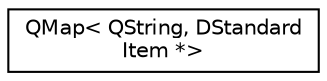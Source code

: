 digraph "类继承关系图"
{
  edge [fontname="Helvetica",fontsize="10",labelfontname="Helvetica",labelfontsize="10"];
  node [fontname="Helvetica",fontsize="10",shape=record];
  rankdir="LR";
  Node0 [label="QMap\< QString, DStandard\lItem *\>",height=0.2,width=0.4,color="black", fillcolor="white", style="filled",URL="$class_q_map.html"];
}
